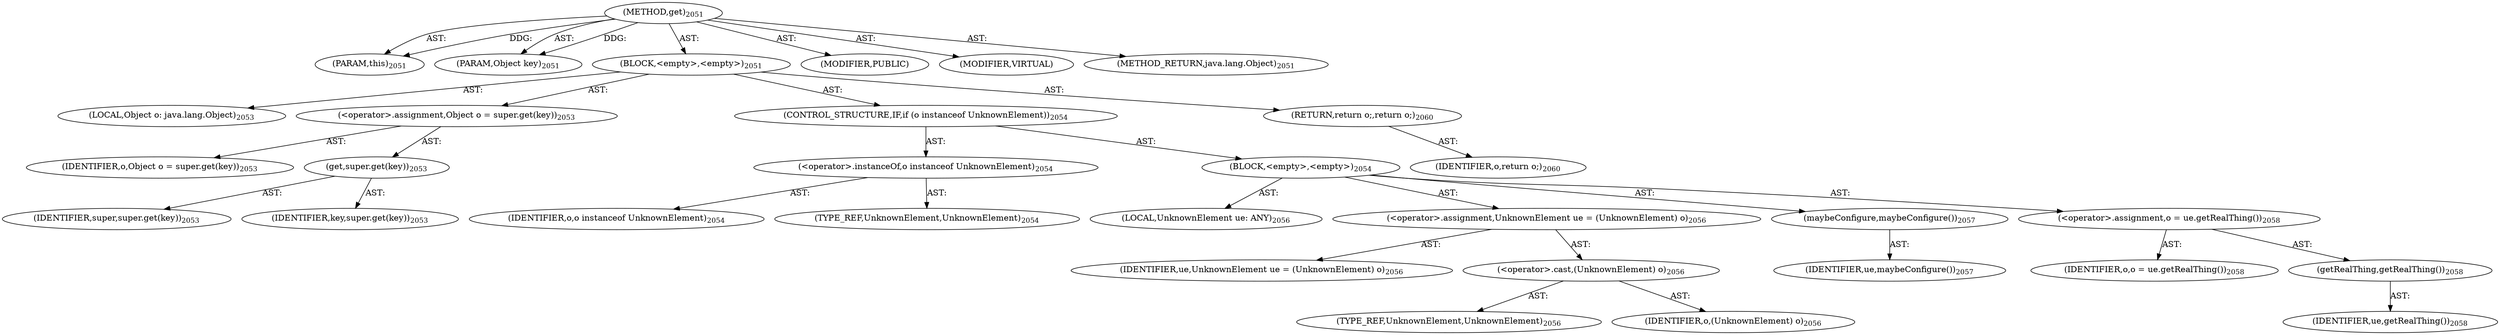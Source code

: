 digraph "get" {  
"111669149796" [label = <(METHOD,get)<SUB>2051</SUB>> ]
"115964117226" [label = <(PARAM,this)<SUB>2051</SUB>> ]
"115964117227" [label = <(PARAM,Object key)<SUB>2051</SUB>> ]
"25769803984" [label = <(BLOCK,&lt;empty&gt;,&lt;empty&gt;)<SUB>2051</SUB>> ]
"94489280616" [label = <(LOCAL,Object o: java.lang.Object)<SUB>2053</SUB>> ]
"30064771889" [label = <(&lt;operator&gt;.assignment,Object o = super.get(key))<SUB>2053</SUB>> ]
"68719477559" [label = <(IDENTIFIER,o,Object o = super.get(key))<SUB>2053</SUB>> ]
"30064771890" [label = <(get,super.get(key))<SUB>2053</SUB>> ]
"68719477560" [label = <(IDENTIFIER,super,super.get(key))<SUB>2053</SUB>> ]
"68719477561" [label = <(IDENTIFIER,key,super.get(key))<SUB>2053</SUB>> ]
"47244640342" [label = <(CONTROL_STRUCTURE,IF,if (o instanceof UnknownElement))<SUB>2054</SUB>> ]
"30064771891" [label = <(&lt;operator&gt;.instanceOf,o instanceof UnknownElement)<SUB>2054</SUB>> ]
"68719477562" [label = <(IDENTIFIER,o,o instanceof UnknownElement)<SUB>2054</SUB>> ]
"180388626483" [label = <(TYPE_REF,UnknownElement,UnknownElement)<SUB>2054</SUB>> ]
"25769803985" [label = <(BLOCK,&lt;empty&gt;,&lt;empty&gt;)<SUB>2054</SUB>> ]
"94489280617" [label = <(LOCAL,UnknownElement ue: ANY)<SUB>2056</SUB>> ]
"30064771892" [label = <(&lt;operator&gt;.assignment,UnknownElement ue = (UnknownElement) o)<SUB>2056</SUB>> ]
"68719477563" [label = <(IDENTIFIER,ue,UnknownElement ue = (UnknownElement) o)<SUB>2056</SUB>> ]
"30064771893" [label = <(&lt;operator&gt;.cast,(UnknownElement) o)<SUB>2056</SUB>> ]
"180388626484" [label = <(TYPE_REF,UnknownElement,UnknownElement)<SUB>2056</SUB>> ]
"68719477564" [label = <(IDENTIFIER,o,(UnknownElement) o)<SUB>2056</SUB>> ]
"30064771894" [label = <(maybeConfigure,maybeConfigure())<SUB>2057</SUB>> ]
"68719477565" [label = <(IDENTIFIER,ue,maybeConfigure())<SUB>2057</SUB>> ]
"30064771895" [label = <(&lt;operator&gt;.assignment,o = ue.getRealThing())<SUB>2058</SUB>> ]
"68719477566" [label = <(IDENTIFIER,o,o = ue.getRealThing())<SUB>2058</SUB>> ]
"30064771896" [label = <(getRealThing,getRealThing())<SUB>2058</SUB>> ]
"68719477567" [label = <(IDENTIFIER,ue,getRealThing())<SUB>2058</SUB>> ]
"146028888106" [label = <(RETURN,return o;,return o;)<SUB>2060</SUB>> ]
"68719477568" [label = <(IDENTIFIER,o,return o;)<SUB>2060</SUB>> ]
"133143986426" [label = <(MODIFIER,PUBLIC)> ]
"133143986427" [label = <(MODIFIER,VIRTUAL)> ]
"128849018980" [label = <(METHOD_RETURN,java.lang.Object)<SUB>2051</SUB>> ]
  "111669149796" -> "115964117226"  [ label = "AST: "] 
  "111669149796" -> "115964117227"  [ label = "AST: "] 
  "111669149796" -> "25769803984"  [ label = "AST: "] 
  "111669149796" -> "133143986426"  [ label = "AST: "] 
  "111669149796" -> "133143986427"  [ label = "AST: "] 
  "111669149796" -> "128849018980"  [ label = "AST: "] 
  "25769803984" -> "94489280616"  [ label = "AST: "] 
  "25769803984" -> "30064771889"  [ label = "AST: "] 
  "25769803984" -> "47244640342"  [ label = "AST: "] 
  "25769803984" -> "146028888106"  [ label = "AST: "] 
  "30064771889" -> "68719477559"  [ label = "AST: "] 
  "30064771889" -> "30064771890"  [ label = "AST: "] 
  "30064771890" -> "68719477560"  [ label = "AST: "] 
  "30064771890" -> "68719477561"  [ label = "AST: "] 
  "47244640342" -> "30064771891"  [ label = "AST: "] 
  "47244640342" -> "25769803985"  [ label = "AST: "] 
  "30064771891" -> "68719477562"  [ label = "AST: "] 
  "30064771891" -> "180388626483"  [ label = "AST: "] 
  "25769803985" -> "94489280617"  [ label = "AST: "] 
  "25769803985" -> "30064771892"  [ label = "AST: "] 
  "25769803985" -> "30064771894"  [ label = "AST: "] 
  "25769803985" -> "30064771895"  [ label = "AST: "] 
  "30064771892" -> "68719477563"  [ label = "AST: "] 
  "30064771892" -> "30064771893"  [ label = "AST: "] 
  "30064771893" -> "180388626484"  [ label = "AST: "] 
  "30064771893" -> "68719477564"  [ label = "AST: "] 
  "30064771894" -> "68719477565"  [ label = "AST: "] 
  "30064771895" -> "68719477566"  [ label = "AST: "] 
  "30064771895" -> "30064771896"  [ label = "AST: "] 
  "30064771896" -> "68719477567"  [ label = "AST: "] 
  "146028888106" -> "68719477568"  [ label = "AST: "] 
  "111669149796" -> "115964117226"  [ label = "DDG: "] 
  "111669149796" -> "115964117227"  [ label = "DDG: "] 
}
